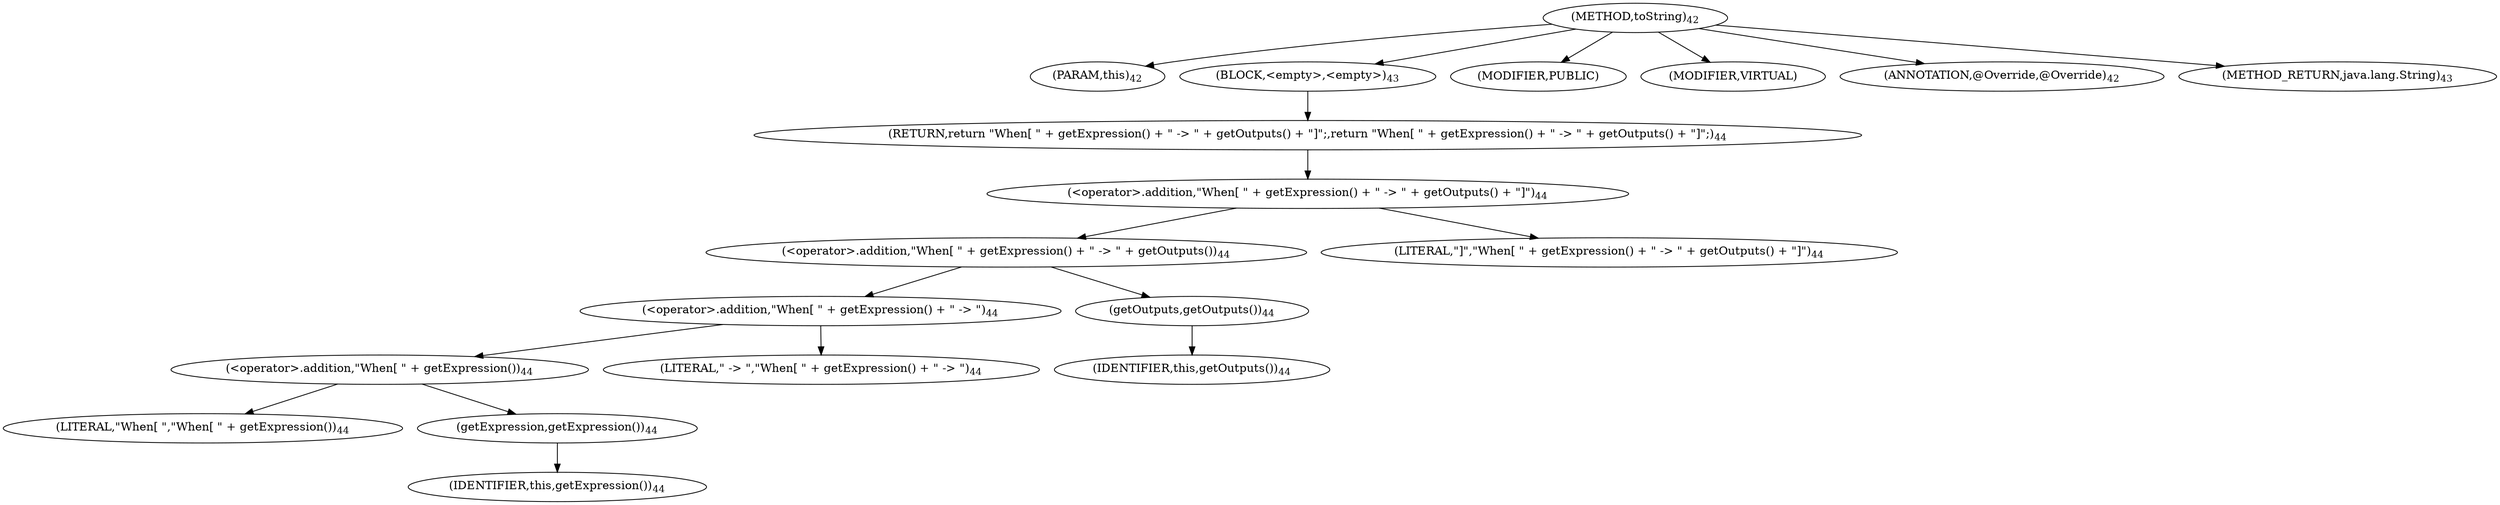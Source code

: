 digraph "toString" {  
"38" [label = <(METHOD,toString)<SUB>42</SUB>> ]
"8" [label = <(PARAM,this)<SUB>42</SUB>> ]
"39" [label = <(BLOCK,&lt;empty&gt;,&lt;empty&gt;)<SUB>43</SUB>> ]
"40" [label = <(RETURN,return &quot;When[ &quot; + getExpression() + &quot; -&gt; &quot; + getOutputs() + &quot;]&quot;;,return &quot;When[ &quot; + getExpression() + &quot; -&gt; &quot; + getOutputs() + &quot;]&quot;;)<SUB>44</SUB>> ]
"41" [label = <(&lt;operator&gt;.addition,&quot;When[ &quot; + getExpression() + &quot; -&gt; &quot; + getOutputs() + &quot;]&quot;)<SUB>44</SUB>> ]
"42" [label = <(&lt;operator&gt;.addition,&quot;When[ &quot; + getExpression() + &quot; -&gt; &quot; + getOutputs())<SUB>44</SUB>> ]
"43" [label = <(&lt;operator&gt;.addition,&quot;When[ &quot; + getExpression() + &quot; -&gt; &quot;)<SUB>44</SUB>> ]
"44" [label = <(&lt;operator&gt;.addition,&quot;When[ &quot; + getExpression())<SUB>44</SUB>> ]
"45" [label = <(LITERAL,&quot;When[ &quot;,&quot;When[ &quot; + getExpression())<SUB>44</SUB>> ]
"46" [label = <(getExpression,getExpression())<SUB>44</SUB>> ]
"7" [label = <(IDENTIFIER,this,getExpression())<SUB>44</SUB>> ]
"47" [label = <(LITERAL,&quot; -&gt; &quot;,&quot;When[ &quot; + getExpression() + &quot; -&gt; &quot;)<SUB>44</SUB>> ]
"48" [label = <(getOutputs,getOutputs())<SUB>44</SUB>> ]
"9" [label = <(IDENTIFIER,this,getOutputs())<SUB>44</SUB>> ]
"49" [label = <(LITERAL,&quot;]&quot;,&quot;When[ &quot; + getExpression() + &quot; -&gt; &quot; + getOutputs() + &quot;]&quot;)<SUB>44</SUB>> ]
"50" [label = <(MODIFIER,PUBLIC)> ]
"51" [label = <(MODIFIER,VIRTUAL)> ]
"52" [label = <(ANNOTATION,@Override,@Override)<SUB>42</SUB>> ]
"53" [label = <(METHOD_RETURN,java.lang.String)<SUB>43</SUB>> ]
  "38" -> "8" 
  "38" -> "39" 
  "38" -> "50" 
  "38" -> "51" 
  "38" -> "52" 
  "38" -> "53" 
  "39" -> "40" 
  "40" -> "41" 
  "41" -> "42" 
  "41" -> "49" 
  "42" -> "43" 
  "42" -> "48" 
  "43" -> "44" 
  "43" -> "47" 
  "44" -> "45" 
  "44" -> "46" 
  "46" -> "7" 
  "48" -> "9" 
}
